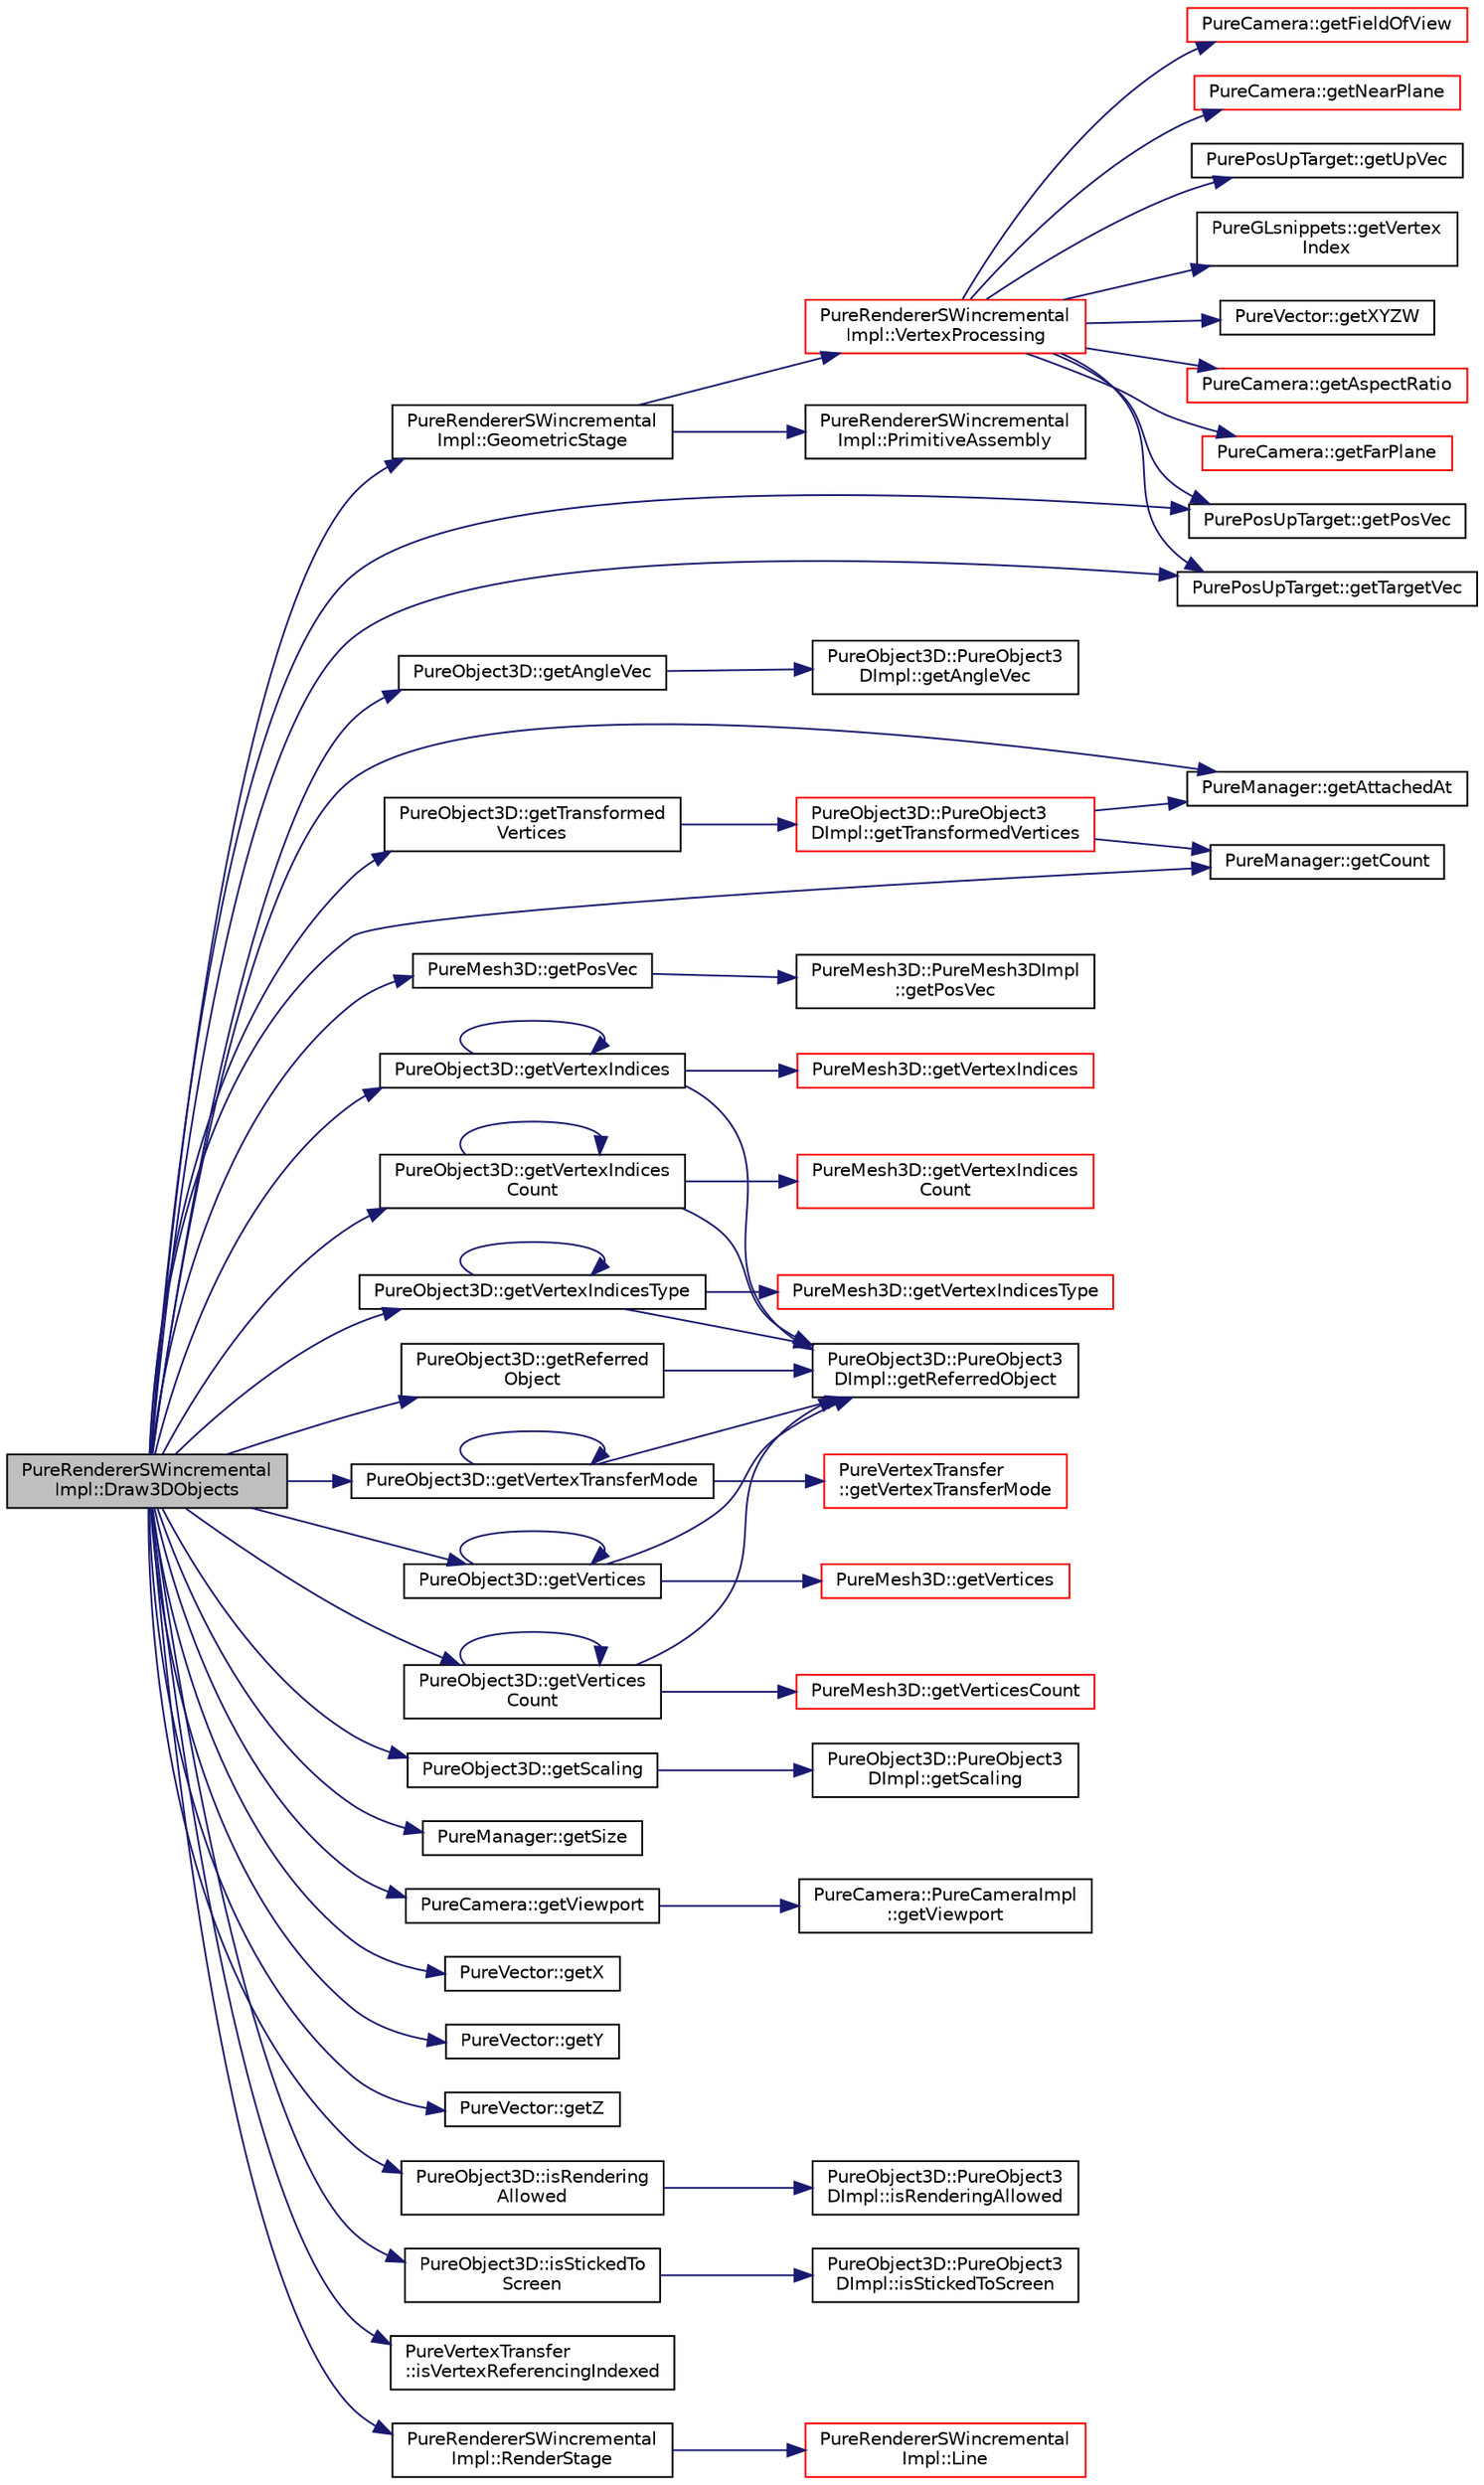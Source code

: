 digraph "PureRendererSWincrementalImpl::Draw3DObjects"
{
 // LATEX_PDF_SIZE
  edge [fontname="Helvetica",fontsize="10",labelfontname="Helvetica",labelfontsize="10"];
  node [fontname="Helvetica",fontsize="10",shape=record];
  rankdir="LR";
  Node1 [label="PureRendererSWincremental\lImpl::Draw3DObjects",height=0.2,width=0.4,color="black", fillcolor="grey75", style="filled", fontcolor="black",tooltip="Draws 3D objects."];
  Node1 -> Node2 [color="midnightblue",fontsize="10",style="solid",fontname="Helvetica"];
  Node2 [label="PureRendererSWincremental\lImpl::GeometricStage",height=0.2,width=0.4,color="black", fillcolor="white", style="filled",URL="$class_pure_renderer_s_wincremental_impl.html#acdec2ae408db63f4e69c0da0b1ab2951",tooltip="This should be called for every renderable object."];
  Node2 -> Node3 [color="midnightblue",fontsize="10",style="solid",fontname="Helvetica"];
  Node3 [label="PureRendererSWincremental\lImpl::PrimitiveAssembly",height=0.2,width=0.4,color="black", fillcolor="white", style="filled",URL="$class_pure_renderer_s_wincremental_impl.html#a82e1a357b610d4a223aca5352fb1fb65",tooltip="Loop over the input triangles and throw away those which are outside of the view frustum."];
  Node2 -> Node4 [color="midnightblue",fontsize="10",style="solid",fontname="Helvetica"];
  Node4 [label="PureRendererSWincremental\lImpl::VertexProcessing",height=0.2,width=0.4,color="red", fillcolor="white", style="filled",URL="$class_pure_renderer_s_wincremental_impl.html#a36a576c8a0141be139381e76789e7226",tooltip="Loop over the input vertices and transform them into pVerticesTransf array."];
  Node4 -> Node5 [color="midnightblue",fontsize="10",style="solid",fontname="Helvetica"];
  Node5 [label="PureCamera::getAspectRatio",height=0.2,width=0.4,color="red", fillcolor="white", style="filled",URL="$class_pure_camera.html#a2d2b560f1297acf383ceb6655c798446",tooltip="Gets the camera's aspect ratio (usually viewport width / height)."];
  Node4 -> Node7 [color="midnightblue",fontsize="10",style="solid",fontname="Helvetica"];
  Node7 [label="PureCamera::getFarPlane",height=0.2,width=0.4,color="red", fillcolor="white", style="filled",URL="$class_pure_camera.html#aee59c6030123372763838b40540ec708",tooltip="Gets camera far plane distance from eye position."];
  Node4 -> Node9 [color="midnightblue",fontsize="10",style="solid",fontname="Helvetica"];
  Node9 [label="PureCamera::getFieldOfView",height=0.2,width=0.4,color="red", fillcolor="white", style="filled",URL="$class_pure_camera.html#a0fda835ec152b082babe9b0f4d1f37de",tooltip="Gets camera field of view angle on Y direction in degrees."];
  Node4 -> Node11 [color="midnightblue",fontsize="10",style="solid",fontname="Helvetica"];
  Node11 [label="PureCamera::getNearPlane",height=0.2,width=0.4,color="red", fillcolor="white", style="filled",URL="$class_pure_camera.html#a68214d5a55c9f3e1d76031f8dba45df2",tooltip="Gets camera near plane distance from eye position."];
  Node4 -> Node13 [color="midnightblue",fontsize="10",style="solid",fontname="Helvetica"];
  Node13 [label="PurePosUpTarget::getPosVec",height=0.2,width=0.4,color="black", fillcolor="white", style="filled",URL="$class_pure_pos_up_target.html#a9746aa7f7dc347d35178b2f61acce74f",tooltip="Gets Position vector."];
  Node4 -> Node14 [color="midnightblue",fontsize="10",style="solid",fontname="Helvetica"];
  Node14 [label="PurePosUpTarget::getTargetVec",height=0.2,width=0.4,color="black", fillcolor="white", style="filled",URL="$class_pure_pos_up_target.html#a3581f9c62cc1455af15f144553a8beda",tooltip="Gets Target vector."];
  Node4 -> Node15 [color="midnightblue",fontsize="10",style="solid",fontname="Helvetica"];
  Node15 [label="PurePosUpTarget::getUpVec",height=0.2,width=0.4,color="black", fillcolor="white", style="filled",URL="$class_pure_pos_up_target.html#a430e790734bb2fb61f4fca5e09fefd35",tooltip="Gets Up vector."];
  Node4 -> Node16 [color="midnightblue",fontsize="10",style="solid",fontname="Helvetica"];
  Node16 [label="PureGLsnippets::getVertex\lIndex",height=0.2,width=0.4,color="black", fillcolor="white", style="filled",URL="$class_pure_g_lsnippets.html#a31a231741ce6a78317c021e2942af5ac",tooltip="Returns arr[index] element from the given array of iType type elements."];
  Node4 -> Node17 [color="midnightblue",fontsize="10",style="solid",fontname="Helvetica"];
  Node17 [label="PureVector::getXYZW",height=0.2,width=0.4,color="black", fillcolor="white", style="filled",URL="$class_pure_vector.html#a1745fbd646918c09268d78807112417d",tooltip="Gets all the coordinates."];
  Node1 -> Node38 [color="midnightblue",fontsize="10",style="solid",fontname="Helvetica"];
  Node38 [label="PureObject3D::getAngleVec",height=0.2,width=0.4,color="black", fillcolor="white", style="filled",URL="$class_pure_object3_d.html#a2013bfe6ea948c082645e4da7f966d8b",tooltip="Gets the rotation angles."];
  Node38 -> Node39 [color="midnightblue",fontsize="10",style="solid",fontname="Helvetica"];
  Node39 [label="PureObject3D::PureObject3\lDImpl::getAngleVec",height=0.2,width=0.4,color="black", fillcolor="white", style="filled",URL="$class_pure_object3_d_1_1_pure_object3_d_impl.html#a63f4ee00f26c26e7b4b72b451b9259d5",tooltip=" "];
  Node1 -> Node40 [color="midnightblue",fontsize="10",style="solid",fontname="Helvetica"];
  Node40 [label="PureManager::getAttachedAt",height=0.2,width=0.4,color="black", fillcolor="white", style="filled",URL="$class_pure_manager.html#a9dc649f2708925167bec9d35c5cd1dac",tooltip="Gets the pointer to the managed at the given index."];
  Node1 -> Node41 [color="midnightblue",fontsize="10",style="solid",fontname="Helvetica"];
  Node41 [label="PureManager::getCount",height=0.2,width=0.4,color="black", fillcolor="white", style="filled",URL="$class_pure_manager.html#a00243cdb714c13e7a80ad2b4d2640d72",tooltip="Gets the number of managed objects."];
  Node1 -> Node13 [color="midnightblue",fontsize="10",style="solid",fontname="Helvetica"];
  Node1 -> Node42 [color="midnightblue",fontsize="10",style="solid",fontname="Helvetica"];
  Node42 [label="PureMesh3D::getPosVec",height=0.2,width=0.4,color="black", fillcolor="white", style="filled",URL="$class_pure_mesh3_d.html#a6a0d521719d2afacba9fe360df5ff670",tooltip="Gets the position."];
  Node42 -> Node43 [color="midnightblue",fontsize="10",style="solid",fontname="Helvetica"];
  Node43 [label="PureMesh3D::PureMesh3DImpl\l::getPosVec",height=0.2,width=0.4,color="black", fillcolor="white", style="filled",URL="$class_pure_mesh3_d_1_1_pure_mesh3_d_impl.html#a6179ac01bfe066184922eaeec0a59a5a",tooltip=" "];
  Node1 -> Node44 [color="midnightblue",fontsize="10",style="solid",fontname="Helvetica"];
  Node44 [label="PureObject3D::getReferred\lObject",height=0.2,width=0.4,color="black", fillcolor="white", style="filled",URL="$class_pure_object3_d.html#a979da053558b48e335f9a897f58c86b5",tooltip="Gets the original object which was cloned to create this object."];
  Node44 -> Node45 [color="midnightblue",fontsize="10",style="solid",fontname="Helvetica"];
  Node45 [label="PureObject3D::PureObject3\lDImpl::getReferredObject",height=0.2,width=0.4,color="black", fillcolor="white", style="filled",URL="$class_pure_object3_d_1_1_pure_object3_d_impl.html#a40d9f6688f4f5c505ca45cb476c36eec",tooltip=" "];
  Node1 -> Node46 [color="midnightblue",fontsize="10",style="solid",fontname="Helvetica"];
  Node46 [label="PureObject3D::getScaling",height=0.2,width=0.4,color="black", fillcolor="white", style="filled",URL="$class_pure_object3_d.html#a6660e67d907d1fded4aed3fa287d1aa8",tooltip="Gets the scaling factor."];
  Node46 -> Node47 [color="midnightblue",fontsize="10",style="solid",fontname="Helvetica"];
  Node47 [label="PureObject3D::PureObject3\lDImpl::getScaling",height=0.2,width=0.4,color="black", fillcolor="white", style="filled",URL="$class_pure_object3_d_1_1_pure_object3_d_impl.html#a1ad0ec55001b8dff0493ed6650da0b6e",tooltip=" "];
  Node1 -> Node48 [color="midnightblue",fontsize="10",style="solid",fontname="Helvetica"];
  Node48 [label="PureManager::getSize",height=0.2,width=0.4,color="black", fillcolor="white", style="filled",URL="$class_pure_manager.html#ab0e16425f31ab0363649bfacdecec94d",tooltip="Gets the number of allocated slots for managed objects; getSize() >= getCount()."];
  Node1 -> Node14 [color="midnightblue",fontsize="10",style="solid",fontname="Helvetica"];
  Node1 -> Node49 [color="midnightblue",fontsize="10",style="solid",fontname="Helvetica"];
  Node49 [label="PureObject3D::getTransformed\lVertices",height=0.2,width=0.4,color="black", fillcolor="white", style="filled",URL="$class_pure_object3_d.html#a003d97b43dfd076647433681a251db41",tooltip="Gets the pointer to transformed vertices."];
  Node49 -> Node50 [color="midnightblue",fontsize="10",style="solid",fontname="Helvetica"];
  Node50 [label="PureObject3D::PureObject3\lDImpl::getTransformedVertices",height=0.2,width=0.4,color="red", fillcolor="white", style="filled",URL="$class_pure_object3_d_1_1_pure_object3_d_impl.html#a9a23d879457bfa0686edc69a4d56dcdd",tooltip=" "];
  Node50 -> Node40 [color="midnightblue",fontsize="10",style="solid",fontname="Helvetica"];
  Node50 -> Node41 [color="midnightblue",fontsize="10",style="solid",fontname="Helvetica"];
  Node1 -> Node54 [color="midnightblue",fontsize="10",style="solid",fontname="Helvetica"];
  Node54 [label="PureObject3D::getVertexIndices",height=0.2,width=0.4,color="black", fillcolor="white", style="filled",URL="$class_pure_object3_d.html#aa3dc0cbc7be495601fcfbe247d1ad93e",tooltip="Gets the pointer to vertex indices."];
  Node54 -> Node45 [color="midnightblue",fontsize="10",style="solid",fontname="Helvetica"];
  Node54 -> Node55 [color="midnightblue",fontsize="10",style="solid",fontname="Helvetica"];
  Node55 [label="PureMesh3D::getVertexIndices",height=0.2,width=0.4,color="red", fillcolor="white", style="filled",URL="$class_pure_mesh3_d.html#a88e2cd0c6bd36a557a65f566dd57423b",tooltip="Gets the pointer to vertex indices."];
  Node54 -> Node54 [color="midnightblue",fontsize="10",style="solid",fontname="Helvetica"];
  Node1 -> Node57 [color="midnightblue",fontsize="10",style="solid",fontname="Helvetica"];
  Node57 [label="PureObject3D::getVertexIndices\lCount",height=0.2,width=0.4,color="black", fillcolor="white", style="filled",URL="$class_pure_object3_d.html#aeb36f6b1c37d8715b79773cab8ac591e",tooltip="Gets the number of total vertex indices."];
  Node57 -> Node45 [color="midnightblue",fontsize="10",style="solid",fontname="Helvetica"];
  Node57 -> Node58 [color="midnightblue",fontsize="10",style="solid",fontname="Helvetica"];
  Node58 [label="PureMesh3D::getVertexIndices\lCount",height=0.2,width=0.4,color="red", fillcolor="white", style="filled",URL="$class_pure_mesh3_d.html#a93642a1526f1150a42da2d968a3950ae",tooltip="Gets the number of total vertex indices."];
  Node57 -> Node57 [color="midnightblue",fontsize="10",style="solid",fontname="Helvetica"];
  Node1 -> Node60 [color="midnightblue",fontsize="10",style="solid",fontname="Helvetica"];
  Node60 [label="PureObject3D::getVertexIndicesType",height=0.2,width=0.4,color="black", fillcolor="white", style="filled",URL="$class_pure_object3_d.html#ad2e93a80b14dfd7755a4aca5dddeee93",tooltip="Gets the type of the indices."];
  Node60 -> Node45 [color="midnightblue",fontsize="10",style="solid",fontname="Helvetica"];
  Node60 -> Node61 [color="midnightblue",fontsize="10",style="solid",fontname="Helvetica"];
  Node61 [label="PureMesh3D::getVertexIndicesType",height=0.2,width=0.4,color="red", fillcolor="white", style="filled",URL="$class_pure_mesh3_d.html#a0512bc3059993032c5101125854dc4c1",tooltip="Gets the type of the indices."];
  Node60 -> Node60 [color="midnightblue",fontsize="10",style="solid",fontname="Helvetica"];
  Node1 -> Node63 [color="midnightblue",fontsize="10",style="solid",fontname="Helvetica"];
  Node63 [label="PureObject3D::getVertexTransferMode",height=0.2,width=0.4,color="black", fillcolor="white", style="filled",URL="$class_pure_object3_d.html#aafebad758af06a3c608f8cbc20545228",tooltip="Gets vertex transfer mode."];
  Node63 -> Node45 [color="midnightblue",fontsize="10",style="solid",fontname="Helvetica"];
  Node63 -> Node63 [color="midnightblue",fontsize="10",style="solid",fontname="Helvetica"];
  Node63 -> Node64 [color="midnightblue",fontsize="10",style="solid",fontname="Helvetica"];
  Node64 [label="PureVertexTransfer\l::getVertexTransferMode",height=0.2,width=0.4,color="red", fillcolor="white", style="filled",URL="$class_pure_vertex_transfer.html#ac8d8a6a5d03525627a3a70e3985b5f76",tooltip="Gets vertex transfer mode."];
  Node1 -> Node66 [color="midnightblue",fontsize="10",style="solid",fontname="Helvetica"];
  Node66 [label="PureObject3D::getVertices",height=0.2,width=0.4,color="black", fillcolor="white", style="filled",URL="$class_pure_object3_d.html#ae55f18f77af3070bab224020be722b42",tooltip="Gets the pointer to vertices."];
  Node66 -> Node45 [color="midnightblue",fontsize="10",style="solid",fontname="Helvetica"];
  Node66 -> Node67 [color="midnightblue",fontsize="10",style="solid",fontname="Helvetica"];
  Node67 [label="PureMesh3D::getVertices",height=0.2,width=0.4,color="red", fillcolor="white", style="filled",URL="$class_pure_mesh3_d.html#aeec8e7534fa95830357944184a049c19",tooltip="Gets the pointer to vertices."];
  Node66 -> Node66 [color="midnightblue",fontsize="10",style="solid",fontname="Helvetica"];
  Node1 -> Node69 [color="midnightblue",fontsize="10",style="solid",fontname="Helvetica"];
  Node69 [label="PureObject3D::getVertices\lCount",height=0.2,width=0.4,color="black", fillcolor="white", style="filled",URL="$class_pure_object3_d.html#a4f4f7329bd6b13971f0f300fe3670357",tooltip="Gets the number of total vertices."];
  Node69 -> Node45 [color="midnightblue",fontsize="10",style="solid",fontname="Helvetica"];
  Node69 -> Node70 [color="midnightblue",fontsize="10",style="solid",fontname="Helvetica"];
  Node70 [label="PureMesh3D::getVerticesCount",height=0.2,width=0.4,color="red", fillcolor="white", style="filled",URL="$class_pure_mesh3_d.html#ae5fc700fc0e53e323551bb0747f3cbb5",tooltip="Gets the number of total vertices."];
  Node69 -> Node69 [color="midnightblue",fontsize="10",style="solid",fontname="Helvetica"];
  Node1 -> Node72 [color="midnightblue",fontsize="10",style="solid",fontname="Helvetica"];
  Node72 [label="PureCamera::getViewport",height=0.2,width=0.4,color="black", fillcolor="white", style="filled",URL="$class_pure_camera.html#a165e80e61119139c31f6bbd3dccf8ce4",tooltip="Gets camera viewport."];
  Node72 -> Node73 [color="midnightblue",fontsize="10",style="solid",fontname="Helvetica"];
  Node73 [label="PureCamera::PureCameraImpl\l::getViewport",height=0.2,width=0.4,color="black", fillcolor="white", style="filled",URL="$class_pure_camera_1_1_pure_camera_impl.html#a5724f8f555758426f37e0a0983593215",tooltip=" "];
  Node1 -> Node22 [color="midnightblue",fontsize="10",style="solid",fontname="Helvetica"];
  Node22 [label="PureVector::getX",height=0.2,width=0.4,color="black", fillcolor="white", style="filled",URL="$class_pure_vector.html#a1671b6f7232f6cacd5b25e2e0078caa8",tooltip="Gets the X-coordinate."];
  Node1 -> Node23 [color="midnightblue",fontsize="10",style="solid",fontname="Helvetica"];
  Node23 [label="PureVector::getY",height=0.2,width=0.4,color="black", fillcolor="white", style="filled",URL="$class_pure_vector.html#ad3f280e052c74e30635f16def6f3fdff",tooltip="Gets the Y-coordinate."];
  Node1 -> Node24 [color="midnightblue",fontsize="10",style="solid",fontname="Helvetica"];
  Node24 [label="PureVector::getZ",height=0.2,width=0.4,color="black", fillcolor="white", style="filled",URL="$class_pure_vector.html#a0c7e17a5a9297eeefe11ac08611f4339",tooltip="Gets the Z-coordinate."];
  Node1 -> Node74 [color="midnightblue",fontsize="10",style="solid",fontname="Helvetica"];
  Node74 [label="PureObject3D::isRendering\lAllowed",height=0.2,width=0.4,color="black", fillcolor="white", style="filled",URL="$class_pure_object3_d.html#a201bcb9211c6f628a57b265979091950",tooltip="Gets if rendering is allowed."];
  Node74 -> Node75 [color="midnightblue",fontsize="10",style="solid",fontname="Helvetica"];
  Node75 [label="PureObject3D::PureObject3\lDImpl::isRenderingAllowed",height=0.2,width=0.4,color="black", fillcolor="white", style="filled",URL="$class_pure_object3_d_1_1_pure_object3_d_impl.html#a3ebad391eaa5df9a40a207fbacc0573e",tooltip=" "];
  Node1 -> Node76 [color="midnightblue",fontsize="10",style="solid",fontname="Helvetica"];
  Node76 [label="PureObject3D::isStickedTo\lScreen",height=0.2,width=0.4,color="black", fillcolor="white", style="filled",URL="$class_pure_object3_d.html#a0413a083561563c72dff35a13fb9d105",tooltip="Gets the sticked-to-screen state."];
  Node76 -> Node77 [color="midnightblue",fontsize="10",style="solid",fontname="Helvetica"];
  Node77 [label="PureObject3D::PureObject3\lDImpl::isStickedToScreen",height=0.2,width=0.4,color="black", fillcolor="white", style="filled",URL="$class_pure_object3_d_1_1_pure_object3_d_impl.html#a78f21169b2e0759f8c52870886d5ec98",tooltip=" "];
  Node1 -> Node78 [color="midnightblue",fontsize="10",style="solid",fontname="Helvetica"];
  Node78 [label="PureVertexTransfer\l::isVertexReferencingIndexed",height=0.2,width=0.4,color="black", fillcolor="white", style="filled",URL="$class_pure_vertex_transfer.html#adb937021312b8528a943af6395d40c5b",tooltip="Tells whether the given Vertex Transfer Mode references vertices by indexing."];
  Node1 -> Node79 [color="midnightblue",fontsize="10",style="solid",fontname="Helvetica"];
  Node79 [label="PureRendererSWincremental\lImpl::RenderStage",height=0.2,width=0.4,color="black", fillcolor="white", style="filled",URL="$class_pure_renderer_s_wincremental_impl.html#a385a085b751d5bb741feab2240a4e5a1",tooltip="This should be called for every renderable object."];
  Node79 -> Node80 [color="midnightblue",fontsize="10",style="solid",fontname="Helvetica"];
  Node80 [label="PureRendererSWincremental\lImpl::Line",height=0.2,width=0.4,color="red", fillcolor="white", style="filled",URL="$class_pure_renderer_s_wincremental_impl.html#aee2ad6a85bb911aee2bcef8ba9daf7df",tooltip=" "];
}
